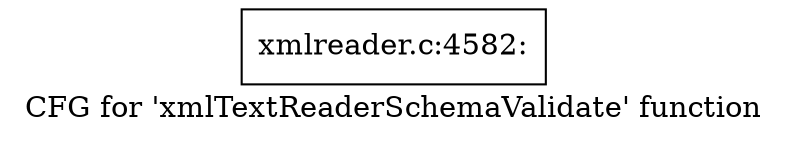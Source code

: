 digraph "CFG for 'xmlTextReaderSchemaValidate' function" {
	label="CFG for 'xmlTextReaderSchemaValidate' function";

	Node0x489e0f0 [shape=record,label="{xmlreader.c:4582:}"];
}
